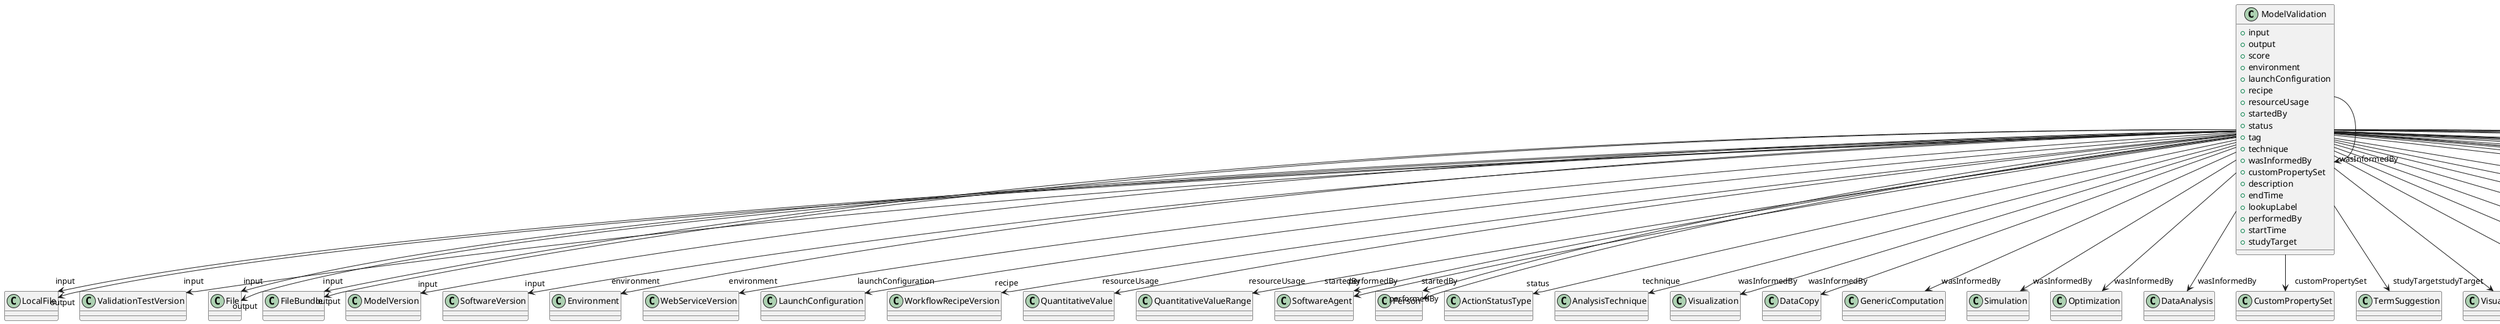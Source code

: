 @startuml
class ModelValidation {
+input
+output
+score
+environment
+launchConfiguration
+recipe
+resourceUsage
+startedBy
+status
+tag
+technique
+wasInformedBy
+customPropertySet
+description
+endTime
+lookupLabel
+performedBy
+startTime
+studyTarget

}
ModelValidation -d-> "input" LocalFile
ModelValidation -d-> "input" ValidationTestVersion
ModelValidation -d-> "input" File
ModelValidation -d-> "input" FileBundle
ModelValidation -d-> "input" ModelVersion
ModelValidation -d-> "input" SoftwareVersion
ModelValidation -d-> "output" LocalFile
ModelValidation -d-> "output" File
ModelValidation -d-> "output" FileBundle
ModelValidation -d-> "environment" Environment
ModelValidation -d-> "environment" WebServiceVersion
ModelValidation -d-> "launchConfiguration" LaunchConfiguration
ModelValidation -d-> "recipe" WorkflowRecipeVersion
ModelValidation -d-> "resourceUsage" QuantitativeValue
ModelValidation -d-> "resourceUsage" QuantitativeValueRange
ModelValidation -d-> "startedBy" SoftwareAgent
ModelValidation -d-> "startedBy" Person
ModelValidation -d-> "status" ActionStatusType
ModelValidation -d-> "technique" AnalysisTechnique
ModelValidation -d-> "wasInformedBy" Visualization
ModelValidation -d-> "wasInformedBy" ModelValidation
ModelValidation -d-> "wasInformedBy" DataCopy
ModelValidation -d-> "wasInformedBy" GenericComputation
ModelValidation -d-> "wasInformedBy" Simulation
ModelValidation -d-> "wasInformedBy" Optimization
ModelValidation -d-> "wasInformedBy" DataAnalysis
ModelValidation -d-> "customPropertySet" CustomPropertySet
ModelValidation -d-> "performedBy" SoftwareAgent
ModelValidation -d-> "performedBy" Person
ModelValidation -d-> "studyTarget" TermSuggestion
ModelValidation -d-> "studyTarget" VisualStimulusType
ModelValidation -d-> "studyTarget" Handedness
ModelValidation -d-> "studyTarget" Species
ModelValidation -d-> "studyTarget" BiologicalSex
ModelValidation -d-> "studyTarget" OpticalStimulusType
ModelValidation -d-> "studyTarget" UBERONParcellation
ModelValidation -d-> "studyTarget" OlfactoryStimulusType
ModelValidation -d-> "studyTarget" ElectricalStimulusType
ModelValidation -d-> "studyTarget" CellType
ModelValidation -d-> "studyTarget" Disease
ModelValidation -d-> "studyTarget" AuditoryStimulusType
ModelValidation -d-> "studyTarget" SubcellularEntity
ModelValidation -d-> "studyTarget" GeneticStrainType
ModelValidation -d-> "studyTarget" OrganismSubstance
ModelValidation -d-> "studyTarget" TactileStimulusType
ModelValidation -d-> "studyTarget" OrganismSystem
ModelValidation -d-> "studyTarget" GustatoryStimulusType
ModelValidation -d-> "studyTarget" Organ
ModelValidation -d-> "studyTarget" DiseaseModel
ModelValidation -d-> "studyTarget" BreedingType
ModelValidation -d-> "studyTarget" BiologicalOrder
ModelValidation -d-> "studyTarget" MolecularEntity
ModelValidation -d-> "studyTarget" CellCultureType
ModelValidation -d-> "studyTarget" CustomAnatomicalEntity
ModelValidation -d-> "studyTarget" ParcellationEntity
ModelValidation -d-> "studyTarget" ParcellationEntityVersion

@enduml